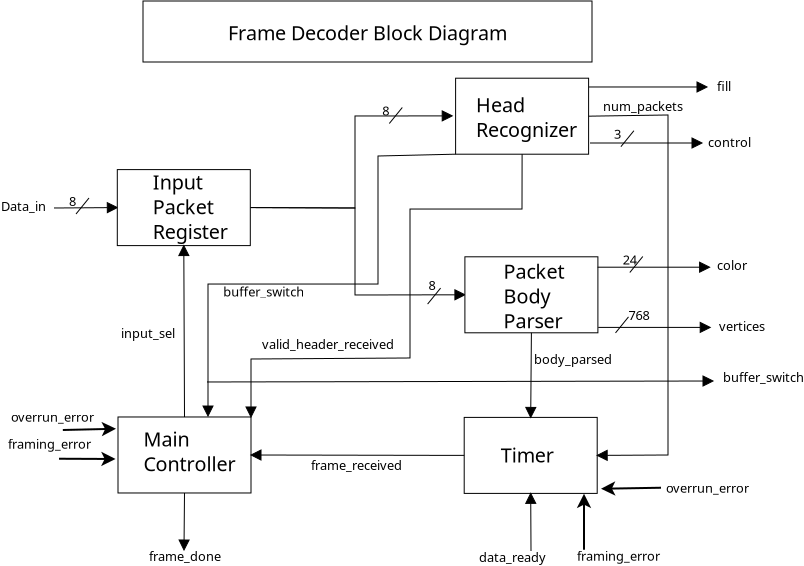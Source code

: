 <?xml version="1.0" encoding="UTF-8"?>
<dia:diagram xmlns:dia="http://www.lysator.liu.se/~alla/dia/">
  <dia:layer name="Background" visible="true" active="true">
    <dia:object type="Standard - Box" version="0" id="O0">
      <dia:attribute name="obj_pos">
        <dia:point val="19.05,-23.663"/>
      </dia:attribute>
      <dia:attribute name="obj_bb">
        <dia:rectangle val="19.05,-23.663;25.7,-19.863"/>
      </dia:attribute>
      <dia:attribute name="elem_corner">
        <dia:point val="19.05,-23.663"/>
      </dia:attribute>
      <dia:attribute name="elem_width">
        <dia:real val="6.65"/>
      </dia:attribute>
      <dia:attribute name="elem_height">
        <dia:real val="3.8"/>
      </dia:attribute>
      <dia:attribute name="border_width">
        <dia:real val="0"/>
      </dia:attribute>
      <dia:attribute name="show_background">
        <dia:boolean val="true"/>
      </dia:attribute>
    </dia:object>
    <dia:object type="Standard - PolyLine" version="0" id="O1">
      <dia:attribute name="obj_pos">
        <dia:point val="25.665,-34.133"/>
      </dia:attribute>
      <dia:attribute name="obj_bb">
        <dia:rectangle val="25.665,-38.967;35.76,-34.112"/>
      </dia:attribute>
      <dia:attribute name="poly_points">
        <dia:point val="25.665,-34.133"/>
        <dia:point val="30.9,-34.112"/>
        <dia:point val="30.9,-38.712"/>
        <dia:point val="35.76,-38.718"/>
      </dia:attribute>
      <dia:attribute name="line_width">
        <dia:real val="0"/>
      </dia:attribute>
      <dia:attribute name="end_arrow">
        <dia:enum val="3"/>
      </dia:attribute>
      <dia:attribute name="end_arrow_length">
        <dia:real val="0.5"/>
      </dia:attribute>
      <dia:attribute name="end_arrow_width">
        <dia:real val="0.5"/>
      </dia:attribute>
      <dia:connections>
        <dia:connection handle="0" to="O5" connection="4"/>
      </dia:connections>
    </dia:object>
    <dia:object type="Standard - PolyLine" version="0" id="O2">
      <dia:attribute name="obj_pos">
        <dia:point val="25.665,-34.133"/>
      </dia:attribute>
      <dia:attribute name="obj_bb">
        <dia:rectangle val="25.665,-34.133;36.395,-29.522"/>
      </dia:attribute>
      <dia:attribute name="poly_points">
        <dia:point val="25.665,-34.133"/>
        <dia:point val="30.9,-34.112"/>
        <dia:point val="30.9,-29.762"/>
        <dia:point val="36.395,-29.773"/>
      </dia:attribute>
      <dia:attribute name="line_width">
        <dia:real val="0"/>
      </dia:attribute>
      <dia:attribute name="end_arrow">
        <dia:enum val="3"/>
      </dia:attribute>
      <dia:attribute name="end_arrow_length">
        <dia:real val="0.5"/>
      </dia:attribute>
      <dia:attribute name="end_arrow_width">
        <dia:real val="0.5"/>
      </dia:attribute>
      <dia:connections>
        <dia:connection handle="0" to="O5" connection="4"/>
        <dia:connection handle="3" to="O7" connection="3"/>
      </dia:connections>
    </dia:object>
    <dia:object type="Standard - Text" version="1" id="O3">
      <dia:attribute name="obj_pos">
        <dia:point val="20.325,-22.188"/>
      </dia:attribute>
      <dia:attribute name="obj_bb">
        <dia:rectangle val="20.325,-23.105;25.076,-20.718"/>
      </dia:attribute>
      <dia:attribute name="text">
        <dia:composite type="text">
          <dia:attribute name="string">
            <dia:string>#Main
Controller#</dia:string>
          </dia:attribute>
          <dia:attribute name="font">
            <dia:font family="sans" style="0" name="Helvetica"/>
          </dia:attribute>
          <dia:attribute name="height">
            <dia:real val="1.235"/>
          </dia:attribute>
          <dia:attribute name="pos">
            <dia:point val="20.325,-22.188"/>
          </dia:attribute>
          <dia:attribute name="color">
            <dia:color val="#000000"/>
          </dia:attribute>
          <dia:attribute name="alignment">
            <dia:enum val="0"/>
          </dia:attribute>
        </dia:composite>
      </dia:attribute>
      <dia:attribute name="valign">
        <dia:enum val="3"/>
      </dia:attribute>
    </dia:object>
    <dia:object type="Standard - PolyLine" version="0" id="O4">
      <dia:attribute name="obj_pos">
        <dia:point val="15.85,-34.112"/>
      </dia:attribute>
      <dia:attribute name="obj_bb">
        <dia:rectangle val="15.85,-34.379;19.015,-33.879"/>
      </dia:attribute>
      <dia:attribute name="poly_points">
        <dia:point val="15.85,-34.112"/>
        <dia:point val="19.015,-34.133"/>
      </dia:attribute>
      <dia:attribute name="line_width">
        <dia:real val="0"/>
      </dia:attribute>
      <dia:attribute name="end_arrow">
        <dia:enum val="3"/>
      </dia:attribute>
      <dia:attribute name="end_arrow_length">
        <dia:real val="0.5"/>
      </dia:attribute>
      <dia:attribute name="end_arrow_width">
        <dia:real val="0.5"/>
      </dia:attribute>
      <dia:connections>
        <dia:connection handle="1" to="O5" connection="3"/>
      </dia:connections>
    </dia:object>
    <dia:object type="Standard - Box" version="0" id="O5">
      <dia:attribute name="obj_pos">
        <dia:point val="19.015,-36.032"/>
      </dia:attribute>
      <dia:attribute name="obj_bb">
        <dia:rectangle val="19.015,-36.032;25.665,-32.233"/>
      </dia:attribute>
      <dia:attribute name="elem_corner">
        <dia:point val="19.015,-36.032"/>
      </dia:attribute>
      <dia:attribute name="elem_width">
        <dia:real val="6.65"/>
      </dia:attribute>
      <dia:attribute name="elem_height">
        <dia:real val="3.8"/>
      </dia:attribute>
      <dia:attribute name="border_width">
        <dia:real val="0"/>
      </dia:attribute>
      <dia:attribute name="show_background">
        <dia:boolean val="true"/>
      </dia:attribute>
    </dia:object>
    <dia:object type="Standard - Box" version="0" id="O6">
      <dia:attribute name="obj_pos">
        <dia:point val="35.93,-40.602"/>
      </dia:attribute>
      <dia:attribute name="obj_bb">
        <dia:rectangle val="35.93,-40.602;42.58,-36.803"/>
      </dia:attribute>
      <dia:attribute name="elem_corner">
        <dia:point val="35.93,-40.602"/>
      </dia:attribute>
      <dia:attribute name="elem_width">
        <dia:real val="6.65"/>
      </dia:attribute>
      <dia:attribute name="elem_height">
        <dia:real val="3.8"/>
      </dia:attribute>
      <dia:attribute name="border_width">
        <dia:real val="0"/>
      </dia:attribute>
      <dia:attribute name="show_background">
        <dia:boolean val="true"/>
      </dia:attribute>
    </dia:object>
    <dia:object type="Standard - Box" version="0" id="O7">
      <dia:attribute name="obj_pos">
        <dia:point val="36.395,-31.672"/>
      </dia:attribute>
      <dia:attribute name="obj_bb">
        <dia:rectangle val="36.395,-31.672;43.045,-27.872"/>
      </dia:attribute>
      <dia:attribute name="elem_corner">
        <dia:point val="36.395,-31.672"/>
      </dia:attribute>
      <dia:attribute name="elem_width">
        <dia:real val="6.65"/>
      </dia:attribute>
      <dia:attribute name="elem_height">
        <dia:real val="3.8"/>
      </dia:attribute>
      <dia:attribute name="border_width">
        <dia:real val="0"/>
      </dia:attribute>
      <dia:attribute name="show_background">
        <dia:boolean val="true"/>
      </dia:attribute>
    </dia:object>
    <dia:object type="Standard - Box" version="0" id="O8">
      <dia:attribute name="obj_pos">
        <dia:point val="36.36,-23.642"/>
      </dia:attribute>
      <dia:attribute name="obj_bb">
        <dia:rectangle val="36.36,-23.642;43.01,-19.843"/>
      </dia:attribute>
      <dia:attribute name="elem_corner">
        <dia:point val="36.36,-23.642"/>
      </dia:attribute>
      <dia:attribute name="elem_width">
        <dia:real val="6.65"/>
      </dia:attribute>
      <dia:attribute name="elem_height">
        <dia:real val="3.8"/>
      </dia:attribute>
      <dia:attribute name="border_width">
        <dia:real val="0"/>
      </dia:attribute>
      <dia:attribute name="show_background">
        <dia:boolean val="true"/>
      </dia:attribute>
    </dia:object>
    <dia:object type="Standard - Text" version="1" id="O9">
      <dia:attribute name="obj_pos">
        <dia:point val="38.185,-21.392"/>
      </dia:attribute>
      <dia:attribute name="obj_bb">
        <dia:rectangle val="38.185,-22.31;40.952,-21.157"/>
      </dia:attribute>
      <dia:attribute name="text">
        <dia:composite type="text">
          <dia:attribute name="string">
            <dia:string>#Timer#</dia:string>
          </dia:attribute>
          <dia:attribute name="font">
            <dia:font family="sans" style="0" name="Helvetica"/>
          </dia:attribute>
          <dia:attribute name="height">
            <dia:real val="1.235"/>
          </dia:attribute>
          <dia:attribute name="pos">
            <dia:point val="38.185,-21.392"/>
          </dia:attribute>
          <dia:attribute name="color">
            <dia:color val="#000000"/>
          </dia:attribute>
          <dia:attribute name="alignment">
            <dia:enum val="0"/>
          </dia:attribute>
        </dia:composite>
      </dia:attribute>
      <dia:attribute name="valign">
        <dia:enum val="3"/>
      </dia:attribute>
    </dia:object>
    <dia:object type="Standard - Text" version="1" id="O10">
      <dia:attribute name="obj_pos">
        <dia:point val="38.32,-30.573"/>
      </dia:attribute>
      <dia:attribute name="obj_bb">
        <dia:rectangle val="38.32,-31.49;41.481,-27.868"/>
      </dia:attribute>
      <dia:attribute name="text">
        <dia:composite type="text">
          <dia:attribute name="string">
            <dia:string>#Packet
Body
Parser#</dia:string>
          </dia:attribute>
          <dia:attribute name="font">
            <dia:font family="sans" style="0" name="Helvetica"/>
          </dia:attribute>
          <dia:attribute name="height">
            <dia:real val="1.235"/>
          </dia:attribute>
          <dia:attribute name="pos">
            <dia:point val="38.32,-30.573"/>
          </dia:attribute>
          <dia:attribute name="color">
            <dia:color val="#000000"/>
          </dia:attribute>
          <dia:attribute name="alignment">
            <dia:enum val="0"/>
          </dia:attribute>
        </dia:composite>
      </dia:attribute>
      <dia:attribute name="valign">
        <dia:enum val="3"/>
      </dia:attribute>
    </dia:object>
    <dia:object type="Standard - Text" version="1" id="O11">
      <dia:attribute name="obj_pos">
        <dia:point val="36.955,-38.903"/>
      </dia:attribute>
      <dia:attribute name="obj_bb">
        <dia:rectangle val="36.955,-39.82;42.296,-37.433"/>
      </dia:attribute>
      <dia:attribute name="text">
        <dia:composite type="text">
          <dia:attribute name="string">
            <dia:string>#Head
Recognizer#</dia:string>
          </dia:attribute>
          <dia:attribute name="font">
            <dia:font family="sans" style="0" name="Helvetica"/>
          </dia:attribute>
          <dia:attribute name="height">
            <dia:real val="1.235"/>
          </dia:attribute>
          <dia:attribute name="pos">
            <dia:point val="36.955,-38.903"/>
          </dia:attribute>
          <dia:attribute name="color">
            <dia:color val="#000000"/>
          </dia:attribute>
          <dia:attribute name="alignment">
            <dia:enum val="0"/>
          </dia:attribute>
        </dia:composite>
      </dia:attribute>
      <dia:attribute name="valign">
        <dia:enum val="3"/>
      </dia:attribute>
    </dia:object>
    <dia:object type="Standard - Text" version="1" id="O12">
      <dia:attribute name="obj_pos">
        <dia:point val="20.79,-35.032"/>
      </dia:attribute>
      <dia:attribute name="obj_bb">
        <dia:rectangle val="20.79,-35.95;24.768,-32.328"/>
      </dia:attribute>
      <dia:attribute name="text">
        <dia:composite type="text">
          <dia:attribute name="string">
            <dia:string>#Input
Packet
Register#</dia:string>
          </dia:attribute>
          <dia:attribute name="font">
            <dia:font family="sans" style="0" name="Helvetica"/>
          </dia:attribute>
          <dia:attribute name="height">
            <dia:real val="1.235"/>
          </dia:attribute>
          <dia:attribute name="pos">
            <dia:point val="20.79,-35.032"/>
          </dia:attribute>
          <dia:attribute name="color">
            <dia:color val="#000000"/>
          </dia:attribute>
          <dia:attribute name="alignment">
            <dia:enum val="0"/>
          </dia:attribute>
        </dia:composite>
      </dia:attribute>
      <dia:attribute name="valign">
        <dia:enum val="3"/>
      </dia:attribute>
    </dia:object>
    <dia:object type="Standard - Line" version="0" id="O13">
      <dia:attribute name="obj_pos">
        <dia:point val="36.36,-21.742"/>
      </dia:attribute>
      <dia:attribute name="obj_bb">
        <dia:rectangle val="25.7,-22.012;36.36,-21.512"/>
      </dia:attribute>
      <dia:attribute name="conn_endpoints">
        <dia:point val="36.36,-21.742"/>
        <dia:point val="25.7,-21.762"/>
      </dia:attribute>
      <dia:attribute name="numcp">
        <dia:int val="1"/>
      </dia:attribute>
      <dia:attribute name="line_width">
        <dia:real val="0"/>
      </dia:attribute>
      <dia:attribute name="end_arrow">
        <dia:enum val="3"/>
      </dia:attribute>
      <dia:attribute name="end_arrow_length">
        <dia:real val="0.5"/>
      </dia:attribute>
      <dia:attribute name="end_arrow_width">
        <dia:real val="0.5"/>
      </dia:attribute>
      <dia:connections>
        <dia:connection handle="0" to="O8" connection="3"/>
        <dia:connection handle="1" to="O0" connection="4"/>
      </dia:connections>
    </dia:object>
    <dia:object type="Standard - Line" version="0" id="O14">
      <dia:attribute name="obj_pos">
        <dia:point val="22.375,-23.663"/>
      </dia:attribute>
      <dia:attribute name="obj_bb">
        <dia:rectangle val="22.092,-32.233;22.592,-23.663"/>
      </dia:attribute>
      <dia:attribute name="conn_endpoints">
        <dia:point val="22.375,-23.663"/>
        <dia:point val="22.34,-32.233"/>
      </dia:attribute>
      <dia:attribute name="numcp">
        <dia:int val="1"/>
      </dia:attribute>
      <dia:attribute name="line_width">
        <dia:real val="0"/>
      </dia:attribute>
      <dia:attribute name="end_arrow">
        <dia:enum val="3"/>
      </dia:attribute>
      <dia:attribute name="end_arrow_length">
        <dia:real val="0.5"/>
      </dia:attribute>
      <dia:attribute name="end_arrow_width">
        <dia:real val="0.5"/>
      </dia:attribute>
      <dia:connections>
        <dia:connection handle="0" to="O0" connection="1"/>
        <dia:connection handle="1" to="O5" connection="6"/>
      </dia:connections>
    </dia:object>
    <dia:object type="Standard - Line" version="0" id="O15">
      <dia:attribute name="obj_pos">
        <dia:point val="39.7,-16.962"/>
      </dia:attribute>
      <dia:attribute name="obj_bb">
        <dia:rectangle val="39.438,-19.843;39.938,-16.962"/>
      </dia:attribute>
      <dia:attribute name="conn_endpoints">
        <dia:point val="39.7,-16.962"/>
        <dia:point val="39.685,-19.843"/>
      </dia:attribute>
      <dia:attribute name="numcp">
        <dia:int val="1"/>
      </dia:attribute>
      <dia:attribute name="line_width">
        <dia:real val="0"/>
      </dia:attribute>
      <dia:attribute name="end_arrow">
        <dia:enum val="3"/>
      </dia:attribute>
      <dia:attribute name="end_arrow_length">
        <dia:real val="0.5"/>
      </dia:attribute>
      <dia:attribute name="end_arrow_width">
        <dia:real val="0.5"/>
      </dia:attribute>
      <dia:connections>
        <dia:connection handle="1" to="O8" connection="6"/>
      </dia:connections>
    </dia:object>
    <dia:object type="Standard - Line" version="0" id="O16">
      <dia:attribute name="obj_pos">
        <dia:point val="22.375,-19.863"/>
      </dia:attribute>
      <dia:attribute name="obj_bb">
        <dia:rectangle val="22.105,-19.863;22.605,-17.012"/>
      </dia:attribute>
      <dia:attribute name="conn_endpoints">
        <dia:point val="22.375,-19.863"/>
        <dia:point val="22.35,-17.012"/>
      </dia:attribute>
      <dia:attribute name="numcp">
        <dia:int val="1"/>
      </dia:attribute>
      <dia:attribute name="line_width">
        <dia:real val="0"/>
      </dia:attribute>
      <dia:attribute name="end_arrow">
        <dia:enum val="3"/>
      </dia:attribute>
      <dia:attribute name="end_arrow_length">
        <dia:real val="0.5"/>
      </dia:attribute>
      <dia:attribute name="end_arrow_width">
        <dia:real val="0.5"/>
      </dia:attribute>
      <dia:connections>
        <dia:connection handle="0" to="O0" connection="6"/>
      </dia:connections>
    </dia:object>
    <dia:object type="Standard - PolyLine" version="0" id="O17">
      <dia:attribute name="obj_pos">
        <dia:point val="42.58,-38.703"/>
      </dia:attribute>
      <dia:attribute name="obj_bb">
        <dia:rectangle val="42.58,-38.763;46.55,-21.495"/>
      </dia:attribute>
      <dia:attribute name="poly_points">
        <dia:point val="42.58,-38.703"/>
        <dia:point val="46.55,-38.763"/>
        <dia:point val="46.55,-21.762"/>
        <dia:point val="43.01,-21.742"/>
      </dia:attribute>
      <dia:attribute name="line_width">
        <dia:real val="0"/>
      </dia:attribute>
      <dia:attribute name="end_arrow">
        <dia:enum val="3"/>
      </dia:attribute>
      <dia:attribute name="end_arrow_length">
        <dia:real val="0.5"/>
      </dia:attribute>
      <dia:attribute name="end_arrow_width">
        <dia:real val="0.5"/>
      </dia:attribute>
      <dia:connections>
        <dia:connection handle="0" to="O6" connection="4"/>
        <dia:connection handle="3" to="O8" connection="4"/>
      </dia:connections>
    </dia:object>
    <dia:object type="Standard - Line" version="0" id="O18">
      <dia:attribute name="obj_pos">
        <dia:point val="39.72,-27.872"/>
      </dia:attribute>
      <dia:attribute name="obj_bb">
        <dia:rectangle val="39.439,-27.872;39.939,-23.642"/>
      </dia:attribute>
      <dia:attribute name="conn_endpoints">
        <dia:point val="39.72,-27.872"/>
        <dia:point val="39.685,-23.642"/>
      </dia:attribute>
      <dia:attribute name="numcp">
        <dia:int val="1"/>
      </dia:attribute>
      <dia:attribute name="line_width">
        <dia:real val="0"/>
      </dia:attribute>
      <dia:attribute name="end_arrow">
        <dia:enum val="3"/>
      </dia:attribute>
      <dia:attribute name="end_arrow_length">
        <dia:real val="0.5"/>
      </dia:attribute>
      <dia:attribute name="end_arrow_width">
        <dia:real val="0.5"/>
      </dia:attribute>
      <dia:connections>
        <dia:connection handle="0" to="O7" connection="6"/>
        <dia:connection handle="1" to="O8" connection="1"/>
      </dia:connections>
    </dia:object>
    <dia:object type="Standard - PolyLine" version="0" id="O19">
      <dia:attribute name="obj_pos">
        <dia:point val="39.255,-36.803"/>
      </dia:attribute>
      <dia:attribute name="obj_bb">
        <dia:rectangle val="25.45,-36.803;39.255,-23.663"/>
      </dia:attribute>
      <dia:attribute name="poly_points">
        <dia:point val="39.255,-36.803"/>
        <dia:point val="39.25,-34.062"/>
        <dia:point val="33.65,-34.062"/>
        <dia:point val="33.65,-26.613"/>
        <dia:point val="25.7,-26.562"/>
        <dia:point val="25.7,-23.663"/>
      </dia:attribute>
      <dia:attribute name="line_width">
        <dia:real val="0"/>
      </dia:attribute>
      <dia:attribute name="end_arrow">
        <dia:enum val="3"/>
      </dia:attribute>
      <dia:attribute name="end_arrow_length">
        <dia:real val="0.5"/>
      </dia:attribute>
      <dia:attribute name="end_arrow_width">
        <dia:real val="0.5"/>
      </dia:attribute>
      <dia:connections>
        <dia:connection handle="0" to="O6" connection="6"/>
        <dia:connection handle="5" to="O0" connection="2"/>
      </dia:connections>
    </dia:object>
    <dia:object type="Standard - PolyLine" version="0" id="O20">
      <dia:attribute name="obj_pos">
        <dia:point val="35.93,-36.803"/>
      </dia:attribute>
      <dia:attribute name="obj_bb">
        <dia:rectangle val="23.3,-36.803;35.93,-23.712"/>
      </dia:attribute>
      <dia:attribute name="poly_points">
        <dia:point val="35.93,-36.803"/>
        <dia:point val="32.05,-36.712"/>
        <dia:point val="32.05,-30.312"/>
        <dia:point val="23.55,-30.312"/>
        <dia:point val="23.55,-23.712"/>
      </dia:attribute>
      <dia:attribute name="line_width">
        <dia:real val="0"/>
      </dia:attribute>
      <dia:attribute name="end_arrow">
        <dia:enum val="3"/>
      </dia:attribute>
      <dia:attribute name="end_arrow_length">
        <dia:real val="0.5"/>
      </dia:attribute>
      <dia:attribute name="end_arrow_width">
        <dia:real val="0.5"/>
      </dia:attribute>
      <dia:connections>
        <dia:connection handle="0" to="O6" connection="5"/>
      </dia:connections>
    </dia:object>
    <dia:object type="Standard - Line" version="0" id="O21">
      <dia:attribute name="obj_pos">
        <dia:point val="42.6,-40.163"/>
      </dia:attribute>
      <dia:attribute name="obj_bb">
        <dia:rectangle val="42.6,-40.413;48.5,-39.913"/>
      </dia:attribute>
      <dia:attribute name="conn_endpoints">
        <dia:point val="42.6,-40.163"/>
        <dia:point val="48.5,-40.163"/>
      </dia:attribute>
      <dia:attribute name="numcp">
        <dia:int val="1"/>
      </dia:attribute>
      <dia:attribute name="line_width">
        <dia:real val="0"/>
      </dia:attribute>
      <dia:attribute name="end_arrow">
        <dia:enum val="3"/>
      </dia:attribute>
      <dia:attribute name="end_arrow_length">
        <dia:real val="0.5"/>
      </dia:attribute>
      <dia:attribute name="end_arrow_width">
        <dia:real val="0.5"/>
      </dia:attribute>
    </dia:object>
    <dia:object type="Standard - Line" version="0" id="O22">
      <dia:attribute name="obj_pos">
        <dia:point val="42.65,-37.362"/>
      </dia:attribute>
      <dia:attribute name="obj_bb">
        <dia:rectangle val="42.65,-37.612;48.25,-37.112"/>
      </dia:attribute>
      <dia:attribute name="conn_endpoints">
        <dia:point val="42.65,-37.362"/>
        <dia:point val="48.25,-37.362"/>
      </dia:attribute>
      <dia:attribute name="numcp">
        <dia:int val="1"/>
      </dia:attribute>
      <dia:attribute name="line_width">
        <dia:real val="0"/>
      </dia:attribute>
      <dia:attribute name="end_arrow">
        <dia:enum val="3"/>
      </dia:attribute>
      <dia:attribute name="end_arrow_length">
        <dia:real val="0.5"/>
      </dia:attribute>
      <dia:attribute name="end_arrow_width">
        <dia:real val="0.5"/>
      </dia:attribute>
    </dia:object>
    <dia:object type="Standard - Line" version="0" id="O23">
      <dia:attribute name="obj_pos">
        <dia:point val="43.03,-31.152"/>
      </dia:attribute>
      <dia:attribute name="obj_bb">
        <dia:rectangle val="43.03,-31.402;48.63,-30.902"/>
      </dia:attribute>
      <dia:attribute name="conn_endpoints">
        <dia:point val="43.03,-31.152"/>
        <dia:point val="48.63,-31.152"/>
      </dia:attribute>
      <dia:attribute name="numcp">
        <dia:int val="1"/>
      </dia:attribute>
      <dia:attribute name="line_width">
        <dia:real val="0"/>
      </dia:attribute>
      <dia:attribute name="end_arrow">
        <dia:enum val="3"/>
      </dia:attribute>
      <dia:attribute name="end_arrow_length">
        <dia:real val="0.5"/>
      </dia:attribute>
      <dia:attribute name="end_arrow_width">
        <dia:real val="0.5"/>
      </dia:attribute>
    </dia:object>
    <dia:object type="Standard - Line" version="0" id="O24">
      <dia:attribute name="obj_pos">
        <dia:point val="43.06,-28.142"/>
      </dia:attribute>
      <dia:attribute name="obj_bb">
        <dia:rectangle val="43.06,-28.392;48.66,-27.892"/>
      </dia:attribute>
      <dia:attribute name="conn_endpoints">
        <dia:point val="43.06,-28.142"/>
        <dia:point val="48.66,-28.142"/>
      </dia:attribute>
      <dia:attribute name="numcp">
        <dia:int val="1"/>
      </dia:attribute>
      <dia:attribute name="line_width">
        <dia:real val="0"/>
      </dia:attribute>
      <dia:attribute name="end_arrow">
        <dia:enum val="3"/>
      </dia:attribute>
      <dia:attribute name="end_arrow_length">
        <dia:real val="0.5"/>
      </dia:attribute>
      <dia:attribute name="end_arrow_width">
        <dia:real val="0.5"/>
      </dia:attribute>
    </dia:object>
    <dia:object type="Standard - Text" version="1" id="O25">
      <dia:attribute name="obj_pos">
        <dia:point val="13.2,-33.962"/>
      </dia:attribute>
      <dia:attribute name="obj_bb">
        <dia:rectangle val="13.2,-34.557;15.593,-33.81"/>
      </dia:attribute>
      <dia:attribute name="text">
        <dia:composite type="text">
          <dia:attribute name="string">
            <dia:string>#Data_in#</dia:string>
          </dia:attribute>
          <dia:attribute name="font">
            <dia:font family="sans" style="0" name="Helvetica"/>
          </dia:attribute>
          <dia:attribute name="height">
            <dia:real val="0.8"/>
          </dia:attribute>
          <dia:attribute name="pos">
            <dia:point val="13.2,-33.962"/>
          </dia:attribute>
          <dia:attribute name="color">
            <dia:color val="#000000"/>
          </dia:attribute>
          <dia:attribute name="alignment">
            <dia:enum val="0"/>
          </dia:attribute>
        </dia:composite>
      </dia:attribute>
      <dia:attribute name="valign">
        <dia:enum val="3"/>
      </dia:attribute>
    </dia:object>
    <dia:object type="Standard - Text" version="1" id="O26">
      <dia:attribute name="obj_pos">
        <dia:point val="20.6,-16.462"/>
      </dia:attribute>
      <dia:attribute name="obj_bb">
        <dia:rectangle val="20.6,-17.058;24.345,-16.31"/>
      </dia:attribute>
      <dia:attribute name="text">
        <dia:composite type="text">
          <dia:attribute name="string">
            <dia:string>#frame_done#</dia:string>
          </dia:attribute>
          <dia:attribute name="font">
            <dia:font family="sans" style="0" name="Helvetica"/>
          </dia:attribute>
          <dia:attribute name="height">
            <dia:real val="0.8"/>
          </dia:attribute>
          <dia:attribute name="pos">
            <dia:point val="20.6,-16.462"/>
          </dia:attribute>
          <dia:attribute name="color">
            <dia:color val="#000000"/>
          </dia:attribute>
          <dia:attribute name="alignment">
            <dia:enum val="0"/>
          </dia:attribute>
        </dia:composite>
      </dia:attribute>
      <dia:attribute name="valign">
        <dia:enum val="3"/>
      </dia:attribute>
    </dia:object>
    <dia:object type="Standard - Text" version="1" id="O27">
      <dia:attribute name="obj_pos">
        <dia:point val="37.1,-16.413"/>
      </dia:attribute>
      <dia:attribute name="obj_bb">
        <dia:rectangle val="37.1,-17.008;40.618,-16.26"/>
      </dia:attribute>
      <dia:attribute name="text">
        <dia:composite type="text">
          <dia:attribute name="string">
            <dia:string>#data_ready#</dia:string>
          </dia:attribute>
          <dia:attribute name="font">
            <dia:font family="sans" style="0" name="Helvetica"/>
          </dia:attribute>
          <dia:attribute name="height">
            <dia:real val="0.8"/>
          </dia:attribute>
          <dia:attribute name="pos">
            <dia:point val="37.1,-16.413"/>
          </dia:attribute>
          <dia:attribute name="color">
            <dia:color val="#000000"/>
          </dia:attribute>
          <dia:attribute name="alignment">
            <dia:enum val="0"/>
          </dia:attribute>
        </dia:composite>
      </dia:attribute>
      <dia:attribute name="valign">
        <dia:enum val="3"/>
      </dia:attribute>
    </dia:object>
    <dia:object type="Standard - Text" version="1" id="O28">
      <dia:attribute name="obj_pos">
        <dia:point val="28.7,-21.012"/>
      </dia:attribute>
      <dia:attribute name="obj_bb">
        <dia:rectangle val="28.7,-21.608;33.574,-20.86"/>
      </dia:attribute>
      <dia:attribute name="text">
        <dia:composite type="text">
          <dia:attribute name="string">
            <dia:string>#frame_received#</dia:string>
          </dia:attribute>
          <dia:attribute name="font">
            <dia:font family="sans" style="0" name="Helvetica"/>
          </dia:attribute>
          <dia:attribute name="height">
            <dia:real val="0.8"/>
          </dia:attribute>
          <dia:attribute name="pos">
            <dia:point val="28.7,-21.012"/>
          </dia:attribute>
          <dia:attribute name="color">
            <dia:color val="#000000"/>
          </dia:attribute>
          <dia:attribute name="alignment">
            <dia:enum val="0"/>
          </dia:attribute>
        </dia:composite>
      </dia:attribute>
      <dia:attribute name="valign">
        <dia:enum val="3"/>
      </dia:attribute>
    </dia:object>
    <dia:object type="Standard - Text" version="1" id="O29">
      <dia:attribute name="obj_pos">
        <dia:point val="19.2,-27.613"/>
      </dia:attribute>
      <dia:attribute name="obj_bb">
        <dia:rectangle val="19.2,-28.207;22.023,-27.46"/>
      </dia:attribute>
      <dia:attribute name="text">
        <dia:composite type="text">
          <dia:attribute name="string">
            <dia:string>#input_sel#</dia:string>
          </dia:attribute>
          <dia:attribute name="font">
            <dia:font family="sans" style="0" name="Helvetica"/>
          </dia:attribute>
          <dia:attribute name="height">
            <dia:real val="0.8"/>
          </dia:attribute>
          <dia:attribute name="pos">
            <dia:point val="19.2,-27.613"/>
          </dia:attribute>
          <dia:attribute name="color">
            <dia:color val="#000000"/>
          </dia:attribute>
          <dia:attribute name="alignment">
            <dia:enum val="0"/>
          </dia:attribute>
        </dia:composite>
      </dia:attribute>
      <dia:attribute name="valign">
        <dia:enum val="3"/>
      </dia:attribute>
    </dia:object>
    <dia:object type="Standard - Line" version="0" id="O30">
      <dia:attribute name="obj_pos">
        <dia:point val="23.5,-25.413"/>
      </dia:attribute>
      <dia:attribute name="obj_bb">
        <dia:rectangle val="23.5,-25.712;48.8,-25.212"/>
      </dia:attribute>
      <dia:attribute name="conn_endpoints">
        <dia:point val="23.5,-25.413"/>
        <dia:point val="48.8,-25.462"/>
      </dia:attribute>
      <dia:attribute name="numcp">
        <dia:int val="1"/>
      </dia:attribute>
      <dia:attribute name="line_width">
        <dia:real val="0"/>
      </dia:attribute>
      <dia:attribute name="end_arrow">
        <dia:enum val="3"/>
      </dia:attribute>
      <dia:attribute name="end_arrow_length">
        <dia:real val="0.5"/>
      </dia:attribute>
      <dia:attribute name="end_arrow_width">
        <dia:real val="0.5"/>
      </dia:attribute>
    </dia:object>
    <dia:object type="Standard - Text" version="1" id="O31">
      <dia:attribute name="obj_pos">
        <dia:point val="49.3,-25.413"/>
      </dia:attribute>
      <dia:attribute name="obj_bb">
        <dia:rectangle val="49.3,-26.008;53.505,-25.26"/>
      </dia:attribute>
      <dia:attribute name="text">
        <dia:composite type="text">
          <dia:attribute name="string">
            <dia:string>#buffer_switch#</dia:string>
          </dia:attribute>
          <dia:attribute name="font">
            <dia:font family="sans" style="0" name="Helvetica"/>
          </dia:attribute>
          <dia:attribute name="height">
            <dia:real val="0.8"/>
          </dia:attribute>
          <dia:attribute name="pos">
            <dia:point val="49.3,-25.413"/>
          </dia:attribute>
          <dia:attribute name="color">
            <dia:color val="#000000"/>
          </dia:attribute>
          <dia:attribute name="alignment">
            <dia:enum val="0"/>
          </dia:attribute>
        </dia:composite>
      </dia:attribute>
      <dia:attribute name="valign">
        <dia:enum val="3"/>
      </dia:attribute>
    </dia:object>
    <dia:object type="Standard - Text" version="1" id="O32">
      <dia:attribute name="obj_pos">
        <dia:point val="24.315,-29.688"/>
      </dia:attribute>
      <dia:attribute name="obj_bb">
        <dia:rectangle val="24.315,-30.282;28.52,-29.535"/>
      </dia:attribute>
      <dia:attribute name="text">
        <dia:composite type="text">
          <dia:attribute name="string">
            <dia:string>#buffer_switch#</dia:string>
          </dia:attribute>
          <dia:attribute name="font">
            <dia:font family="sans" style="0" name="Helvetica"/>
          </dia:attribute>
          <dia:attribute name="height">
            <dia:real val="0.8"/>
          </dia:attribute>
          <dia:attribute name="pos">
            <dia:point val="24.315,-29.688"/>
          </dia:attribute>
          <dia:attribute name="color">
            <dia:color val="#000000"/>
          </dia:attribute>
          <dia:attribute name="alignment">
            <dia:enum val="0"/>
          </dia:attribute>
        </dia:composite>
      </dia:attribute>
      <dia:attribute name="valign">
        <dia:enum val="3"/>
      </dia:attribute>
    </dia:object>
    <dia:object type="Standard - Text" version="1" id="O33">
      <dia:attribute name="obj_pos">
        <dia:point val="49.0,-39.962"/>
      </dia:attribute>
      <dia:attribute name="obj_bb">
        <dia:rectangle val="49.0,-40.557;49.753,-39.81"/>
      </dia:attribute>
      <dia:attribute name="text">
        <dia:composite type="text">
          <dia:attribute name="string">
            <dia:string>#fill#</dia:string>
          </dia:attribute>
          <dia:attribute name="font">
            <dia:font family="sans" style="0" name="Helvetica"/>
          </dia:attribute>
          <dia:attribute name="height">
            <dia:real val="0.8"/>
          </dia:attribute>
          <dia:attribute name="pos">
            <dia:point val="49.0,-39.962"/>
          </dia:attribute>
          <dia:attribute name="color">
            <dia:color val="#000000"/>
          </dia:attribute>
          <dia:attribute name="alignment">
            <dia:enum val="0"/>
          </dia:attribute>
        </dia:composite>
      </dia:attribute>
      <dia:attribute name="valign">
        <dia:enum val="3"/>
      </dia:attribute>
    </dia:object>
    <dia:object type="Standard - Text" version="1" id="O34">
      <dia:attribute name="obj_pos">
        <dia:point val="48.55,-37.163"/>
      </dia:attribute>
      <dia:attribute name="obj_bb">
        <dia:rectangle val="48.55,-37.758;50.736,-37.01"/>
      </dia:attribute>
      <dia:attribute name="text">
        <dia:composite type="text">
          <dia:attribute name="string">
            <dia:string>#control#</dia:string>
          </dia:attribute>
          <dia:attribute name="font">
            <dia:font family="sans" style="0" name="Helvetica"/>
          </dia:attribute>
          <dia:attribute name="height">
            <dia:real val="0.8"/>
          </dia:attribute>
          <dia:attribute name="pos">
            <dia:point val="48.55,-37.163"/>
          </dia:attribute>
          <dia:attribute name="color">
            <dia:color val="#000000"/>
          </dia:attribute>
          <dia:attribute name="alignment">
            <dia:enum val="0"/>
          </dia:attribute>
        </dia:composite>
      </dia:attribute>
      <dia:attribute name="valign">
        <dia:enum val="3"/>
      </dia:attribute>
    </dia:object>
    <dia:object type="Standard - Text" version="1" id="O35">
      <dia:attribute name="obj_pos">
        <dia:point val="49.0,-31.012"/>
      </dia:attribute>
      <dia:attribute name="obj_bb">
        <dia:rectangle val="49.0,-31.608;50.555,-30.86"/>
      </dia:attribute>
      <dia:attribute name="text">
        <dia:composite type="text">
          <dia:attribute name="string">
            <dia:string>#color#</dia:string>
          </dia:attribute>
          <dia:attribute name="font">
            <dia:font family="sans" style="0" name="Helvetica"/>
          </dia:attribute>
          <dia:attribute name="height">
            <dia:real val="0.8"/>
          </dia:attribute>
          <dia:attribute name="pos">
            <dia:point val="49.0,-31.012"/>
          </dia:attribute>
          <dia:attribute name="color">
            <dia:color val="#000000"/>
          </dia:attribute>
          <dia:attribute name="alignment">
            <dia:enum val="0"/>
          </dia:attribute>
        </dia:composite>
      </dia:attribute>
      <dia:attribute name="valign">
        <dia:enum val="3"/>
      </dia:attribute>
    </dia:object>
    <dia:object type="Standard - Text" version="1" id="O36">
      <dia:attribute name="obj_pos">
        <dia:point val="26.25,-27.062"/>
      </dia:attribute>
      <dia:attribute name="obj_bb">
        <dia:rectangle val="26.25,-27.657;33.298,-26.91"/>
      </dia:attribute>
      <dia:attribute name="text">
        <dia:composite type="text">
          <dia:attribute name="string">
            <dia:string>#valid_header_received#</dia:string>
          </dia:attribute>
          <dia:attribute name="font">
            <dia:font family="sans" style="0" name="Helvetica"/>
          </dia:attribute>
          <dia:attribute name="height">
            <dia:real val="0.8"/>
          </dia:attribute>
          <dia:attribute name="pos">
            <dia:point val="26.25,-27.062"/>
          </dia:attribute>
          <dia:attribute name="color">
            <dia:color val="#000000"/>
          </dia:attribute>
          <dia:attribute name="alignment">
            <dia:enum val="0"/>
          </dia:attribute>
        </dia:composite>
      </dia:attribute>
      <dia:attribute name="valign">
        <dia:enum val="3"/>
      </dia:attribute>
    </dia:object>
    <dia:object type="Standard - Text" version="1" id="O37">
      <dia:attribute name="obj_pos">
        <dia:point val="39.85,-26.312"/>
      </dia:attribute>
      <dia:attribute name="obj_bb">
        <dia:rectangle val="39.85,-26.907;43.875,-26.16"/>
      </dia:attribute>
      <dia:attribute name="text">
        <dia:composite type="text">
          <dia:attribute name="string">
            <dia:string>#body_parsed#</dia:string>
          </dia:attribute>
          <dia:attribute name="font">
            <dia:font family="sans" style="0" name="Helvetica"/>
          </dia:attribute>
          <dia:attribute name="height">
            <dia:real val="0.8"/>
          </dia:attribute>
          <dia:attribute name="pos">
            <dia:point val="39.85,-26.312"/>
          </dia:attribute>
          <dia:attribute name="color">
            <dia:color val="#000000"/>
          </dia:attribute>
          <dia:attribute name="alignment">
            <dia:enum val="0"/>
          </dia:attribute>
        </dia:composite>
      </dia:attribute>
      <dia:attribute name="valign">
        <dia:enum val="3"/>
      </dia:attribute>
    </dia:object>
    <dia:object type="Standard - Text" version="1" id="O38">
      <dia:attribute name="obj_pos">
        <dia:point val="43.3,-38.962"/>
      </dia:attribute>
      <dia:attribute name="obj_bb">
        <dia:rectangle val="43.3,-39.557;47.455,-38.81"/>
      </dia:attribute>
      <dia:attribute name="text">
        <dia:composite type="text">
          <dia:attribute name="string">
            <dia:string>#num_packets#</dia:string>
          </dia:attribute>
          <dia:attribute name="font">
            <dia:font family="sans" style="0" name="Helvetica"/>
          </dia:attribute>
          <dia:attribute name="height">
            <dia:real val="0.8"/>
          </dia:attribute>
          <dia:attribute name="pos">
            <dia:point val="43.3,-38.962"/>
          </dia:attribute>
          <dia:attribute name="color">
            <dia:color val="#000000"/>
          </dia:attribute>
          <dia:attribute name="alignment">
            <dia:enum val="0"/>
          </dia:attribute>
        </dia:composite>
      </dia:attribute>
      <dia:attribute name="valign">
        <dia:enum val="3"/>
      </dia:attribute>
    </dia:object>
    <dia:object type="Standard - Text" version="1" id="O39">
      <dia:attribute name="obj_pos">
        <dia:point val="47.35,-29.012"/>
      </dia:attribute>
      <dia:attribute name="obj_bb">
        <dia:rectangle val="47.35,-29.608;47.35,-28.86"/>
      </dia:attribute>
      <dia:attribute name="text">
        <dia:composite type="text">
          <dia:attribute name="string">
            <dia:string>##</dia:string>
          </dia:attribute>
          <dia:attribute name="font">
            <dia:font family="sans" style="0" name="Helvetica"/>
          </dia:attribute>
          <dia:attribute name="height">
            <dia:real val="0.8"/>
          </dia:attribute>
          <dia:attribute name="pos">
            <dia:point val="47.35,-29.012"/>
          </dia:attribute>
          <dia:attribute name="color">
            <dia:color val="#000000"/>
          </dia:attribute>
          <dia:attribute name="alignment">
            <dia:enum val="0"/>
          </dia:attribute>
        </dia:composite>
      </dia:attribute>
      <dia:attribute name="valign">
        <dia:enum val="3"/>
      </dia:attribute>
    </dia:object>
    <dia:object type="Standard - Line" version="0" id="O40">
      <dia:attribute name="obj_pos">
        <dia:point val="16.95,-33.812"/>
      </dia:attribute>
      <dia:attribute name="obj_bb">
        <dia:rectangle val="16.95,-34.612;17.6,-33.812"/>
      </dia:attribute>
      <dia:attribute name="conn_endpoints">
        <dia:point val="16.95,-33.812"/>
        <dia:point val="17.6,-34.612"/>
      </dia:attribute>
      <dia:attribute name="numcp">
        <dia:int val="1"/>
      </dia:attribute>
      <dia:attribute name="line_width">
        <dia:real val="0"/>
      </dia:attribute>
    </dia:object>
    <dia:object type="Standard - Text" version="1" id="O41">
      <dia:attribute name="obj_pos">
        <dia:point val="16.6,-34.212"/>
      </dia:attribute>
      <dia:attribute name="obj_bb">
        <dia:rectangle val="16.6,-34.807;17.0,-34.06"/>
      </dia:attribute>
      <dia:attribute name="text">
        <dia:composite type="text">
          <dia:attribute name="string">
            <dia:string>#8#</dia:string>
          </dia:attribute>
          <dia:attribute name="font">
            <dia:font family="sans" style="0" name="Helvetica"/>
          </dia:attribute>
          <dia:attribute name="height">
            <dia:real val="0.8"/>
          </dia:attribute>
          <dia:attribute name="pos">
            <dia:point val="16.6,-34.212"/>
          </dia:attribute>
          <dia:attribute name="color">
            <dia:color val="#000000"/>
          </dia:attribute>
          <dia:attribute name="alignment">
            <dia:enum val="0"/>
          </dia:attribute>
        </dia:composite>
      </dia:attribute>
      <dia:attribute name="valign">
        <dia:enum val="3"/>
      </dia:attribute>
    </dia:object>
    <dia:object type="Standard - Line" version="0" id="O42">
      <dia:attribute name="obj_pos">
        <dia:point val="32.615,-38.337"/>
      </dia:attribute>
      <dia:attribute name="obj_bb">
        <dia:rectangle val="32.615,-39.138;33.265,-38.337"/>
      </dia:attribute>
      <dia:attribute name="conn_endpoints">
        <dia:point val="32.615,-38.337"/>
        <dia:point val="33.265,-39.138"/>
      </dia:attribute>
      <dia:attribute name="numcp">
        <dia:int val="1"/>
      </dia:attribute>
      <dia:attribute name="line_width">
        <dia:real val="0"/>
      </dia:attribute>
    </dia:object>
    <dia:object type="Standard - Text" version="1" id="O43">
      <dia:attribute name="obj_pos">
        <dia:point val="32.265,-38.737"/>
      </dia:attribute>
      <dia:attribute name="obj_bb">
        <dia:rectangle val="32.265,-39.333;32.665,-38.585"/>
      </dia:attribute>
      <dia:attribute name="text">
        <dia:composite type="text">
          <dia:attribute name="string">
            <dia:string>#8#</dia:string>
          </dia:attribute>
          <dia:attribute name="font">
            <dia:font family="sans" style="0" name="Helvetica"/>
          </dia:attribute>
          <dia:attribute name="height">
            <dia:real val="0.8"/>
          </dia:attribute>
          <dia:attribute name="pos">
            <dia:point val="32.265,-38.737"/>
          </dia:attribute>
          <dia:attribute name="color">
            <dia:color val="#000000"/>
          </dia:attribute>
          <dia:attribute name="alignment">
            <dia:enum val="0"/>
          </dia:attribute>
        </dia:composite>
      </dia:attribute>
      <dia:attribute name="valign">
        <dia:enum val="3"/>
      </dia:attribute>
    </dia:object>
    <dia:object type="Standard - Line" version="0" id="O44">
      <dia:attribute name="obj_pos">
        <dia:point val="34.53,-29.308"/>
      </dia:attribute>
      <dia:attribute name="obj_bb">
        <dia:rectangle val="34.53,-30.108;35.18,-29.308"/>
      </dia:attribute>
      <dia:attribute name="conn_endpoints">
        <dia:point val="34.53,-29.308"/>
        <dia:point val="35.18,-30.108"/>
      </dia:attribute>
      <dia:attribute name="numcp">
        <dia:int val="1"/>
      </dia:attribute>
      <dia:attribute name="line_width">
        <dia:real val="0"/>
      </dia:attribute>
    </dia:object>
    <dia:object type="Standard - Text" version="1" id="O45">
      <dia:attribute name="obj_pos">
        <dia:point val="34.58,-30.008"/>
      </dia:attribute>
      <dia:attribute name="obj_bb">
        <dia:rectangle val="34.58,-30.602;34.98,-29.855"/>
      </dia:attribute>
      <dia:attribute name="text">
        <dia:composite type="text">
          <dia:attribute name="string">
            <dia:string>#8#</dia:string>
          </dia:attribute>
          <dia:attribute name="font">
            <dia:font family="sans" style="0" name="Helvetica"/>
          </dia:attribute>
          <dia:attribute name="height">
            <dia:real val="0.8"/>
          </dia:attribute>
          <dia:attribute name="pos">
            <dia:point val="34.58,-30.008"/>
          </dia:attribute>
          <dia:attribute name="color">
            <dia:color val="#000000"/>
          </dia:attribute>
          <dia:attribute name="alignment">
            <dia:enum val="0"/>
          </dia:attribute>
        </dia:composite>
      </dia:attribute>
      <dia:attribute name="valign">
        <dia:enum val="3"/>
      </dia:attribute>
    </dia:object>
    <dia:object type="Standard - Line" version="0" id="O46">
      <dia:attribute name="obj_pos">
        <dia:point val="44.195,-37.178"/>
      </dia:attribute>
      <dia:attribute name="obj_bb">
        <dia:rectangle val="44.195,-37.977;44.845,-37.178"/>
      </dia:attribute>
      <dia:attribute name="conn_endpoints">
        <dia:point val="44.195,-37.178"/>
        <dia:point val="44.845,-37.977"/>
      </dia:attribute>
      <dia:attribute name="numcp">
        <dia:int val="1"/>
      </dia:attribute>
      <dia:attribute name="line_width">
        <dia:real val="0"/>
      </dia:attribute>
    </dia:object>
    <dia:object type="Standard - Text" version="1" id="O47">
      <dia:attribute name="obj_pos">
        <dia:point val="43.845,-37.578"/>
      </dia:attribute>
      <dia:attribute name="obj_bb">
        <dia:rectangle val="43.845,-38.172;44.245,-37.425"/>
      </dia:attribute>
      <dia:attribute name="text">
        <dia:composite type="text">
          <dia:attribute name="string">
            <dia:string>#3#</dia:string>
          </dia:attribute>
          <dia:attribute name="font">
            <dia:font family="sans" style="0" name="Helvetica"/>
          </dia:attribute>
          <dia:attribute name="height">
            <dia:real val="0.8"/>
          </dia:attribute>
          <dia:attribute name="pos">
            <dia:point val="43.845,-37.578"/>
          </dia:attribute>
          <dia:attribute name="color">
            <dia:color val="#000000"/>
          </dia:attribute>
          <dia:attribute name="alignment">
            <dia:enum val="0"/>
          </dia:attribute>
        </dia:composite>
      </dia:attribute>
      <dia:attribute name="valign">
        <dia:enum val="3"/>
      </dia:attribute>
    </dia:object>
    <dia:object type="Standard - Line" version="0" id="O48">
      <dia:attribute name="obj_pos">
        <dia:point val="43.925,-27.867"/>
      </dia:attribute>
      <dia:attribute name="obj_bb">
        <dia:rectangle val="43.925,-28.668;44.575,-27.867"/>
      </dia:attribute>
      <dia:attribute name="conn_endpoints">
        <dia:point val="43.925,-27.867"/>
        <dia:point val="44.575,-28.668"/>
      </dia:attribute>
      <dia:attribute name="numcp">
        <dia:int val="1"/>
      </dia:attribute>
      <dia:attribute name="line_width">
        <dia:real val="0"/>
      </dia:attribute>
    </dia:object>
    <dia:object type="Standard - Text" version="1" id="O49">
      <dia:attribute name="obj_pos">
        <dia:point val="44.575,-28.517"/>
      </dia:attribute>
      <dia:attribute name="obj_bb">
        <dia:rectangle val="44.575,-29.113;45.775,-28.365"/>
      </dia:attribute>
      <dia:attribute name="text">
        <dia:composite type="text">
          <dia:attribute name="string">
            <dia:string>#768#</dia:string>
          </dia:attribute>
          <dia:attribute name="font">
            <dia:font family="sans" style="0" name="Helvetica"/>
          </dia:attribute>
          <dia:attribute name="height">
            <dia:real val="0.8"/>
          </dia:attribute>
          <dia:attribute name="pos">
            <dia:point val="44.575,-28.517"/>
          </dia:attribute>
          <dia:attribute name="color">
            <dia:color val="#000000"/>
          </dia:attribute>
          <dia:attribute name="alignment">
            <dia:enum val="0"/>
          </dia:attribute>
        </dia:composite>
      </dia:attribute>
      <dia:attribute name="valign">
        <dia:enum val="3"/>
      </dia:attribute>
    </dia:object>
    <dia:object type="Standard - Line" version="0" id="O50">
      <dia:attribute name="obj_pos">
        <dia:point val="44.64,-30.887"/>
      </dia:attribute>
      <dia:attribute name="obj_bb">
        <dia:rectangle val="44.64,-31.688;45.29,-30.887"/>
      </dia:attribute>
      <dia:attribute name="conn_endpoints">
        <dia:point val="44.64,-30.887"/>
        <dia:point val="45.29,-31.688"/>
      </dia:attribute>
      <dia:attribute name="numcp">
        <dia:int val="1"/>
      </dia:attribute>
      <dia:attribute name="line_width">
        <dia:real val="0"/>
      </dia:attribute>
    </dia:object>
    <dia:object type="Standard - Text" version="1" id="O51">
      <dia:attribute name="obj_pos">
        <dia:point val="44.29,-31.288"/>
      </dia:attribute>
      <dia:attribute name="obj_bb">
        <dia:rectangle val="44.29,-31.883;45.088,-31.135"/>
      </dia:attribute>
      <dia:attribute name="text">
        <dia:composite type="text">
          <dia:attribute name="string">
            <dia:string>#24#</dia:string>
          </dia:attribute>
          <dia:attribute name="font">
            <dia:font family="sans" style="0" name="Helvetica"/>
          </dia:attribute>
          <dia:attribute name="height">
            <dia:real val="0.8"/>
          </dia:attribute>
          <dia:attribute name="pos">
            <dia:point val="44.29,-31.288"/>
          </dia:attribute>
          <dia:attribute name="color">
            <dia:color val="#000000"/>
          </dia:attribute>
          <dia:attribute name="alignment">
            <dia:enum val="0"/>
          </dia:attribute>
        </dia:composite>
      </dia:attribute>
      <dia:attribute name="valign">
        <dia:enum val="3"/>
      </dia:attribute>
    </dia:object>
    <dia:object type="Standard - Text" version="1" id="O52">
      <dia:attribute name="obj_pos">
        <dia:point val="49.1,-27.962"/>
      </dia:attribute>
      <dia:attribute name="obj_bb">
        <dia:rectangle val="49.1,-28.558;51.598,-27.81"/>
      </dia:attribute>
      <dia:attribute name="text">
        <dia:composite type="text">
          <dia:attribute name="string">
            <dia:string>#vertices#</dia:string>
          </dia:attribute>
          <dia:attribute name="font">
            <dia:font family="sans" style="0" name="Helvetica"/>
          </dia:attribute>
          <dia:attribute name="height">
            <dia:real val="0.8"/>
          </dia:attribute>
          <dia:attribute name="pos">
            <dia:point val="49.1,-27.962"/>
          </dia:attribute>
          <dia:attribute name="color">
            <dia:color val="#000000"/>
          </dia:attribute>
          <dia:attribute name="alignment">
            <dia:enum val="0"/>
          </dia:attribute>
        </dia:composite>
      </dia:attribute>
      <dia:attribute name="valign">
        <dia:enum val="3"/>
      </dia:attribute>
    </dia:object>
    <dia:object type="Flowchart - Box" version="0" id="O53">
      <dia:attribute name="obj_pos">
        <dia:point val="20.3,-44.462"/>
      </dia:attribute>
      <dia:attribute name="obj_bb">
        <dia:rectangle val="20.3,-44.462;42.75,-41.413"/>
      </dia:attribute>
      <dia:attribute name="elem_corner">
        <dia:point val="20.3,-44.462"/>
      </dia:attribute>
      <dia:attribute name="elem_width">
        <dia:real val="22.45"/>
      </dia:attribute>
      <dia:attribute name="elem_height">
        <dia:real val="3.05"/>
      </dia:attribute>
      <dia:attribute name="border_width">
        <dia:real val="0"/>
      </dia:attribute>
      <dia:attribute name="show_background">
        <dia:boolean val="true"/>
      </dia:attribute>
      <dia:attribute name="padding">
        <dia:real val="0.5"/>
      </dia:attribute>
      <dia:attribute name="text">
        <dia:composite type="text">
          <dia:attribute name="string">
            <dia:string>#Frame Decoder Block Diagram#</dia:string>
          </dia:attribute>
          <dia:attribute name="font">
            <dia:font family="sans" style="0" name="Helvetica"/>
          </dia:attribute>
          <dia:attribute name="height">
            <dia:real val="1.235"/>
          </dia:attribute>
          <dia:attribute name="pos">
            <dia:point val="31.525,-42.637"/>
          </dia:attribute>
          <dia:attribute name="color">
            <dia:color val="#000000"/>
          </dia:attribute>
          <dia:attribute name="alignment">
            <dia:enum val="1"/>
          </dia:attribute>
        </dia:composite>
      </dia:attribute>
    </dia:object>
    <dia:object type="Standard - Text" version="1" id="O54">
      <dia:attribute name="obj_pos">
        <dia:point val="31.525,-42.938"/>
      </dia:attribute>
      <dia:attribute name="obj_bb">
        <dia:rectangle val="31.525,-43.532;31.525,-42.785"/>
      </dia:attribute>
      <dia:attribute name="text">
        <dia:composite type="text">
          <dia:attribute name="string">
            <dia:string>##</dia:string>
          </dia:attribute>
          <dia:attribute name="font">
            <dia:font family="sans" style="0" name="Helvetica"/>
          </dia:attribute>
          <dia:attribute name="height">
            <dia:real val="0.8"/>
          </dia:attribute>
          <dia:attribute name="pos">
            <dia:point val="31.525,-42.938"/>
          </dia:attribute>
          <dia:attribute name="color">
            <dia:color val="#000000"/>
          </dia:attribute>
          <dia:attribute name="alignment">
            <dia:enum val="0"/>
          </dia:attribute>
        </dia:composite>
      </dia:attribute>
      <dia:attribute name="valign">
        <dia:enum val="3"/>
      </dia:attribute>
      <dia:connections>
        <dia:connection handle="0" to="O53" connection="16"/>
      </dia:connections>
    </dia:object>
    <dia:object type="Standard - Line" version="0" id="O55">
      <dia:attribute name="obj_pos">
        <dia:point val="42.35,-17.025"/>
      </dia:attribute>
      <dia:attribute name="obj_bb">
        <dia:rectangle val="41.988,-19.937;42.712,-16.975"/>
      </dia:attribute>
      <dia:attribute name="conn_endpoints">
        <dia:point val="42.35,-17.025"/>
        <dia:point val="42.35,-19.825"/>
      </dia:attribute>
      <dia:attribute name="numcp">
        <dia:int val="1"/>
      </dia:attribute>
      <dia:attribute name="end_arrow">
        <dia:enum val="22"/>
      </dia:attribute>
      <dia:attribute name="end_arrow_length">
        <dia:real val="0.5"/>
      </dia:attribute>
      <dia:attribute name="end_arrow_width">
        <dia:real val="0.5"/>
      </dia:attribute>
    </dia:object>
    <dia:object type="Standard - Line" version="0" id="O56">
      <dia:attribute name="obj_pos">
        <dia:point val="46.2,-20.125"/>
      </dia:attribute>
      <dia:attribute name="obj_bb">
        <dia:rectangle val="43.088,-20.447;46.251,-19.723"/>
      </dia:attribute>
      <dia:attribute name="conn_endpoints">
        <dia:point val="46.2,-20.125"/>
        <dia:point val="43.2,-20.075"/>
      </dia:attribute>
      <dia:attribute name="numcp">
        <dia:int val="1"/>
      </dia:attribute>
      <dia:attribute name="end_arrow">
        <dia:enum val="22"/>
      </dia:attribute>
      <dia:attribute name="end_arrow_length">
        <dia:real val="0.5"/>
      </dia:attribute>
      <dia:attribute name="end_arrow_width">
        <dia:real val="0.5"/>
      </dia:attribute>
    </dia:object>
    <dia:object type="Standard - Text" version="1" id="O57">
      <dia:attribute name="obj_pos">
        <dia:point val="42,-16.475"/>
      </dia:attribute>
      <dia:attribute name="obj_bb">
        <dia:rectangle val="42,-17.07;46.303,-16.323"/>
      </dia:attribute>
      <dia:attribute name="text">
        <dia:composite type="text">
          <dia:attribute name="string">
            <dia:string>#framing_error#</dia:string>
          </dia:attribute>
          <dia:attribute name="font">
            <dia:font family="sans" style="0" name="Helvetica"/>
          </dia:attribute>
          <dia:attribute name="height">
            <dia:real val="0.8"/>
          </dia:attribute>
          <dia:attribute name="pos">
            <dia:point val="42,-16.475"/>
          </dia:attribute>
          <dia:attribute name="color">
            <dia:color val="#000000"/>
          </dia:attribute>
          <dia:attribute name="alignment">
            <dia:enum val="0"/>
          </dia:attribute>
        </dia:composite>
      </dia:attribute>
      <dia:attribute name="valign">
        <dia:enum val="3"/>
      </dia:attribute>
    </dia:object>
    <dia:object type="Standard - Text" version="1" id="O58">
      <dia:attribute name="obj_pos">
        <dia:point val="46.45,-19.875"/>
      </dia:attribute>
      <dia:attribute name="obj_bb">
        <dia:rectangle val="46.45,-20.47;50.756,-19.723"/>
      </dia:attribute>
      <dia:attribute name="text">
        <dia:composite type="text">
          <dia:attribute name="string">
            <dia:string>#overrun_error#</dia:string>
          </dia:attribute>
          <dia:attribute name="font">
            <dia:font family="sans" style="0" name="Helvetica"/>
          </dia:attribute>
          <dia:attribute name="height">
            <dia:real val="0.8"/>
          </dia:attribute>
          <dia:attribute name="pos">
            <dia:point val="46.45,-19.875"/>
          </dia:attribute>
          <dia:attribute name="color">
            <dia:color val="#000000"/>
          </dia:attribute>
          <dia:attribute name="alignment">
            <dia:enum val="0"/>
          </dia:attribute>
        </dia:composite>
      </dia:attribute>
      <dia:attribute name="valign">
        <dia:enum val="3"/>
      </dia:attribute>
    </dia:object>
    <dia:object type="Standard - Line" version="0" id="O59">
      <dia:attribute name="obj_pos">
        <dia:point val="16.1,-21.575"/>
      </dia:attribute>
      <dia:attribute name="obj_bb">
        <dia:rectangle val="16.05,-21.928;19.039,-21.204"/>
      </dia:attribute>
      <dia:attribute name="conn_endpoints">
        <dia:point val="16.1,-21.575"/>
        <dia:point val="18.927,-21.563"/>
      </dia:attribute>
      <dia:attribute name="numcp">
        <dia:int val="1"/>
      </dia:attribute>
      <dia:attribute name="end_arrow">
        <dia:enum val="22"/>
      </dia:attribute>
      <dia:attribute name="end_arrow_length">
        <dia:real val="0.5"/>
      </dia:attribute>
      <dia:attribute name="end_arrow_width">
        <dia:real val="0.5"/>
      </dia:attribute>
    </dia:object>
    <dia:object type="Standard - Line" version="0" id="O60">
      <dia:attribute name="obj_pos">
        <dia:point val="16.292,-23.013"/>
      </dia:attribute>
      <dia:attribute name="obj_bb">
        <dia:rectangle val="16.241,-23.422;19.062,-22.699"/>
      </dia:attribute>
      <dia:attribute name="conn_endpoints">
        <dia:point val="16.292,-23.013"/>
        <dia:point val="18.95,-23.075"/>
      </dia:attribute>
      <dia:attribute name="numcp">
        <dia:int val="1"/>
      </dia:attribute>
      <dia:attribute name="end_arrow">
        <dia:enum val="22"/>
      </dia:attribute>
      <dia:attribute name="end_arrow_length">
        <dia:real val="0.5"/>
      </dia:attribute>
      <dia:attribute name="end_arrow_width">
        <dia:real val="0.5"/>
      </dia:attribute>
    </dia:object>
    <dia:object type="Standard - Text" version="1" id="O61">
      <dia:attribute name="obj_pos">
        <dia:point val="13.7,-23.425"/>
      </dia:attribute>
      <dia:attribute name="obj_bb">
        <dia:rectangle val="13.7,-24.02;18.006,-23.273"/>
      </dia:attribute>
      <dia:attribute name="text">
        <dia:composite type="text">
          <dia:attribute name="string">
            <dia:string>#overrun_error#</dia:string>
          </dia:attribute>
          <dia:attribute name="font">
            <dia:font family="sans" style="0" name="Helvetica"/>
          </dia:attribute>
          <dia:attribute name="height">
            <dia:real val="0.8"/>
          </dia:attribute>
          <dia:attribute name="pos">
            <dia:point val="13.7,-23.425"/>
          </dia:attribute>
          <dia:attribute name="color">
            <dia:color val="#000000"/>
          </dia:attribute>
          <dia:attribute name="alignment">
            <dia:enum val="0"/>
          </dia:attribute>
        </dia:composite>
      </dia:attribute>
      <dia:attribute name="valign">
        <dia:enum val="3"/>
      </dia:attribute>
    </dia:object>
    <dia:object type="Standard - Text" version="1" id="O62">
      <dia:attribute name="obj_pos">
        <dia:point val="13.55,-22.075"/>
      </dia:attribute>
      <dia:attribute name="obj_bb">
        <dia:rectangle val="13.55,-22.67;17.853,-21.922"/>
      </dia:attribute>
      <dia:attribute name="text">
        <dia:composite type="text">
          <dia:attribute name="string">
            <dia:string>#framing_error#</dia:string>
          </dia:attribute>
          <dia:attribute name="font">
            <dia:font family="sans" style="0" name="Helvetica"/>
          </dia:attribute>
          <dia:attribute name="height">
            <dia:real val="0.8"/>
          </dia:attribute>
          <dia:attribute name="pos">
            <dia:point val="13.55,-22.075"/>
          </dia:attribute>
          <dia:attribute name="color">
            <dia:color val="#000000"/>
          </dia:attribute>
          <dia:attribute name="alignment">
            <dia:enum val="0"/>
          </dia:attribute>
        </dia:composite>
      </dia:attribute>
      <dia:attribute name="valign">
        <dia:enum val="3"/>
      </dia:attribute>
    </dia:object>
  </dia:layer>
</dia:diagram>
